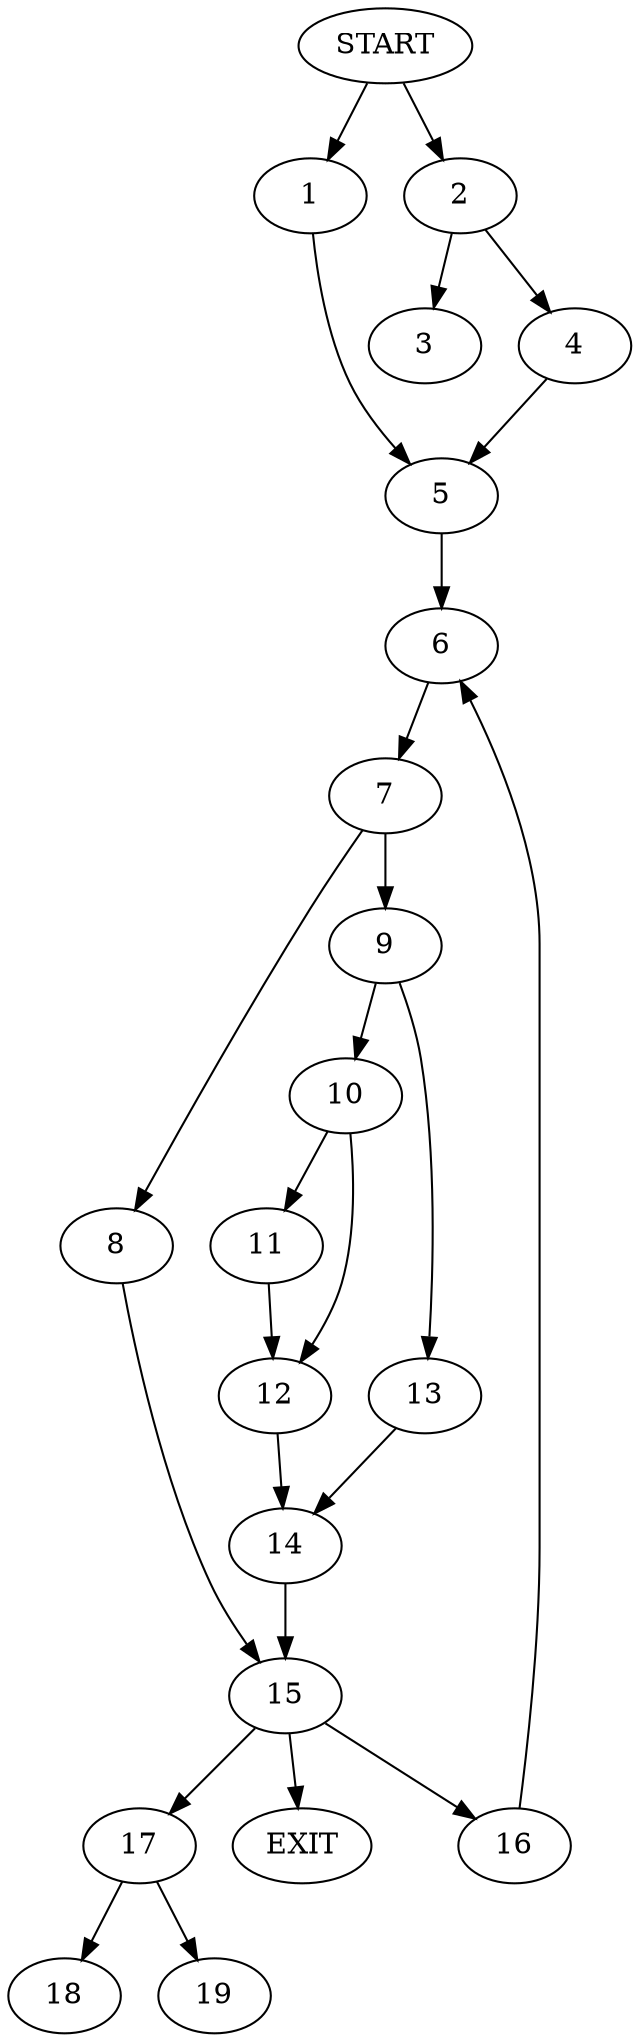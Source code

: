 digraph { 
0 [label="START"];
1;
2;
3;
4;
5;
6;
7;
8;
9;
10;
11;
12;
13;
14;
15;
16;
17;
18;
19;
20[label="EXIT"];
0 -> 1;
0 -> 2;
1 -> 5;
2 -> 3;
2 -> 4;
4 -> 5;
5 -> 6;
6 -> 7;
7 -> 8;
7 -> 9;
8 -> 15;
9 -> 13;
9 -> 10;
10 -> 11;
10 -> 12;
11 -> 12;
12 -> 14;
13 -> 14;
14 -> 15;
15 -> 20;
15 -> 16;
15:s2 -> 17;
16 -> 6;
17 -> 18;
17 -> 19;
}